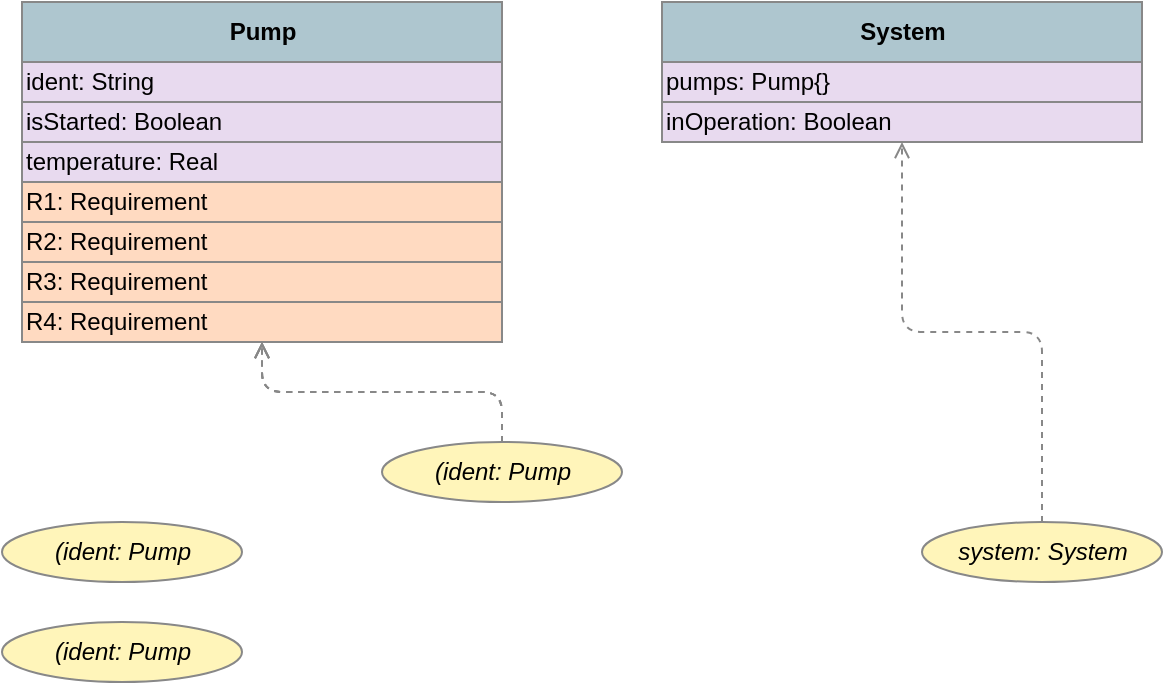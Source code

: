 <mxfile>
    <diagram id="d1753951872647" name="UML-ClassDiagram">
        <mxGraphModel dx="859" dy="420" grid="1" gridSize="10" guides="1" tooltips="1" connect="1" arrows="1" fold="1" page="1" pageScale="1" pageWidth="850" pageHeight="1100" math="0" shadow="0">
            <root>
                <mxCell id="0"/>
                <mxCell id="1" parent="0"/>
                <mxCell id="2" style="umlClass;html=1;rounded=1;strokeColor=#888888;fillColor=#AEC6CF;" parent="1" vertex="1">
                    <mxGeometry x="60" y="60" width="240" height="170" as="geometry"/>
                </mxCell>
                <mxCell id="3" value="&lt;b&gt;Pump&lt;/b&gt;" style="text;html=1;verticalAlign=middle;align=center;fillColor=#AEC6CF;strokeColor=#888888;" parent="2" vertex="1">
                    <mxGeometry width="240" height="30" as="geometry"/>
                </mxCell>
                <mxCell id="4" value="ident: String" style="text;html=1;verticalAlign=middle;align=left;fillColor=#E8DAEF;strokeColor=#888888;" parent="2" vertex="1">
                    <mxGeometry y="30" width="240" height="20" as="geometry"/>
                </mxCell>
                <mxCell id="5" value="isStarted: Boolean" style="text;html=1;verticalAlign=middle;align=left;fillColor=#E8DAEF;strokeColor=#888888;" parent="2" vertex="1">
                    <mxGeometry y="50" width="240" height="20" as="geometry"/>
                </mxCell>
                <mxCell id="6" value="temperature: Real" style="text;html=1;verticalAlign=middle;align=left;fillColor=#E8DAEF;strokeColor=#888888;" parent="2" vertex="1">
                    <mxGeometry y="70" width="240" height="20" as="geometry"/>
                </mxCell>
                <mxCell id="7" value="R1: Requirement" style="text;html=1;verticalAlign=middle;align=left;fillColor=#FFDAC1;strokeColor=#888888;" parent="2" vertex="1">
                    <mxGeometry y="90" width="240" height="20" as="geometry"/>
                </mxCell>
                <mxCell id="8" value="R2: Requirement" style="text;html=1;verticalAlign=middle;align=left;fillColor=#FFDAC1;strokeColor=#888888;" parent="2" vertex="1">
                    <mxGeometry y="110" width="240" height="20" as="geometry"/>
                </mxCell>
                <mxCell id="9" value="R3: Requirement" style="text;html=1;verticalAlign=middle;align=left;fillColor=#FFDAC1;strokeColor=#888888;" parent="2" vertex="1">
                    <mxGeometry y="130" width="240" height="20" as="geometry"/>
                </mxCell>
                <mxCell id="10" value="R4: Requirement" style="text;html=1;verticalAlign=middle;align=left;fillColor=#FFDAC1;strokeColor=#888888;" parent="2" vertex="1">
                    <mxGeometry y="150" width="240" height="20" as="geometry"/>
                </mxCell>
                <mxCell id="11" style="umlClass;html=1;rounded=1;strokeColor=#888888;fillColor=#AEC6CF;" parent="1" vertex="1">
                    <mxGeometry x="380" y="60" width="240" height="70" as="geometry"/>
                </mxCell>
                <mxCell id="12" value="&lt;b&gt;System&lt;/b&gt;" style="text;html=1;verticalAlign=middle;align=center;fillColor=#AEC6CF;strokeColor=#888888;" parent="11" vertex="1">
                    <mxGeometry width="240" height="30" as="geometry"/>
                </mxCell>
                <mxCell id="13" value="pumps: Pump{}" style="text;html=1;verticalAlign=middle;align=left;fillColor=#E8DAEF;strokeColor=#888888;" parent="11" vertex="1">
                    <mxGeometry y="30" width="240" height="20" as="geometry"/>
                </mxCell>
                <mxCell id="14" value="inOperation: Boolean" style="text;html=1;verticalAlign=middle;align=left;fillColor=#E8DAEF;strokeColor=#888888;" parent="11" vertex="1">
                    <mxGeometry y="50" width="240" height="20" as="geometry"/>
                </mxCell>
                <mxCell id="15" value="&lt;i&gt;system: System&lt;/i&gt;" style="shape=ellipse;html=1;rounded=1;strokeColor=#888888;fillColor=#FFF5BA;" parent="1" vertex="1">
                    <mxGeometry x="510" y="320" width="120" height="30" as="geometry"/>
                </mxCell>
                <mxCell id="16" value="&lt;i&gt;(ident: Pump&lt;/i&gt;" style="shape=ellipse;html=1;rounded=1;strokeColor=#888888;fillColor=#FFF5BA;" parent="1" vertex="1">
                    <mxGeometry x="50" y="320" width="120" height="30" as="geometry"/>
                </mxCell>
                <mxCell id="17" value="&lt;i&gt;(ident: Pump&lt;/i&gt;" style="shape=ellipse;html=1;rounded=1;strokeColor=#888888;fillColor=#FFF5BA;" parent="1" vertex="1">
                    <mxGeometry x="50" y="370" width="120" height="30" as="geometry"/>
                </mxCell>
                <mxCell id="18" value="&lt;i&gt;(ident: Pump&lt;/i&gt;" style="shape=ellipse;html=1;rounded=1;strokeColor=#888888;fillColor=#FFF5BA;" parent="1" vertex="1">
                    <mxGeometry x="240" y="280" width="120" height="30" as="geometry"/>
                </mxCell>
                <mxCell id="19" style="edgeStyle=orthogonalEdgeStyle;endArrow=diamond;endFill=1;strokeColor=#888888;" parent="1" source="2" edge="1">
                    <mxGeometry relative="1" as="geometry"/>
                </mxCell>
                <mxCell id="20" style="edgeStyle=orthogonalEdgeStyle;endArrow=diamond;endFill=1;strokeColor=#888888;" parent="1" source="2" edge="1">
                    <mxGeometry relative="1" as="geometry"/>
                </mxCell>
                <mxCell id="21" style="edgeStyle=orthogonalEdgeStyle;endArrow=diamond;endFill=1;strokeColor=#888888;" parent="1" source="2" edge="1">
                    <mxGeometry relative="1" as="geometry"/>
                </mxCell>
                <mxCell id="22" style="edgeStyle=orthogonalEdgeStyle;endArrow=diamond;endFill=1;strokeColor=#888888;" parent="1" source="2" edge="1">
                    <mxGeometry relative="1" as="geometry"/>
                </mxCell>
                <mxCell id="23" style="edgeStyle=orthogonalEdgeStyle;endArrow=diamond;endFill=1;strokeColor=#888888;" parent="1" source="2" edge="1">
                    <mxGeometry relative="1" as="geometry"/>
                </mxCell>
                <mxCell id="24" style="edgeStyle=orthogonalEdgeStyle;endArrow=diamond;endFill=1;strokeColor=#888888;" parent="1" source="2" edge="1">
                    <mxGeometry relative="1" as="geometry"/>
                </mxCell>
                <mxCell id="25" style="edgeStyle=orthogonalEdgeStyle;endArrow=diamond;endFill=1;strokeColor=#888888;" parent="1" source="2" edge="1">
                    <mxGeometry relative="1" as="geometry"/>
                </mxCell>
                <mxCell id="26" style="edgeStyle=orthogonalEdgeStyle;endArrow=diamond;endFill=1;strokeColor=#888888;" parent="1" source="11" edge="1">
                    <mxGeometry relative="1" as="geometry"/>
                </mxCell>
                <mxCell id="27" style="edgeStyle=orthogonalEdgeStyle;endArrow=diamond;endFill=1;strokeColor=#888888;" parent="1" source="11" edge="1">
                    <mxGeometry relative="1" as="geometry"/>
                </mxCell>
                <mxCell id="28" style="edgeStyle=orthogonalEdgeStyle;endArrow=open;dashed=1;strokeColor=#888888;" parent="1" source="15" target="11" edge="1">
                    <mxGeometry relative="1" as="geometry"/>
                </mxCell>
                <mxCell id="29" style="edgeStyle=orthogonalEdgeStyle;endArrow=open;dashed=1;strokeColor=#888888;" parent="1" source="18" target="2" edge="1">
                    <mxGeometry relative="1" as="geometry"/>
                </mxCell>
                <mxCell id="30" style="edgeStyle=orthogonalEdgeStyle;endArrow=open;dashed=1;strokeColor=#888888;" parent="1" source="18" target="2" edge="1">
                    <mxGeometry relative="1" as="geometry"/>
                </mxCell>
                <mxCell id="31" style="edgeStyle=orthogonalEdgeStyle;endArrow=open;dashed=1;strokeColor=#888888;" parent="1" source="18" target="2" edge="1">
                    <mxGeometry relative="1" as="geometry"/>
                </mxCell>
            </root>
        </mxGraphModel>
    </diagram>
</mxfile>